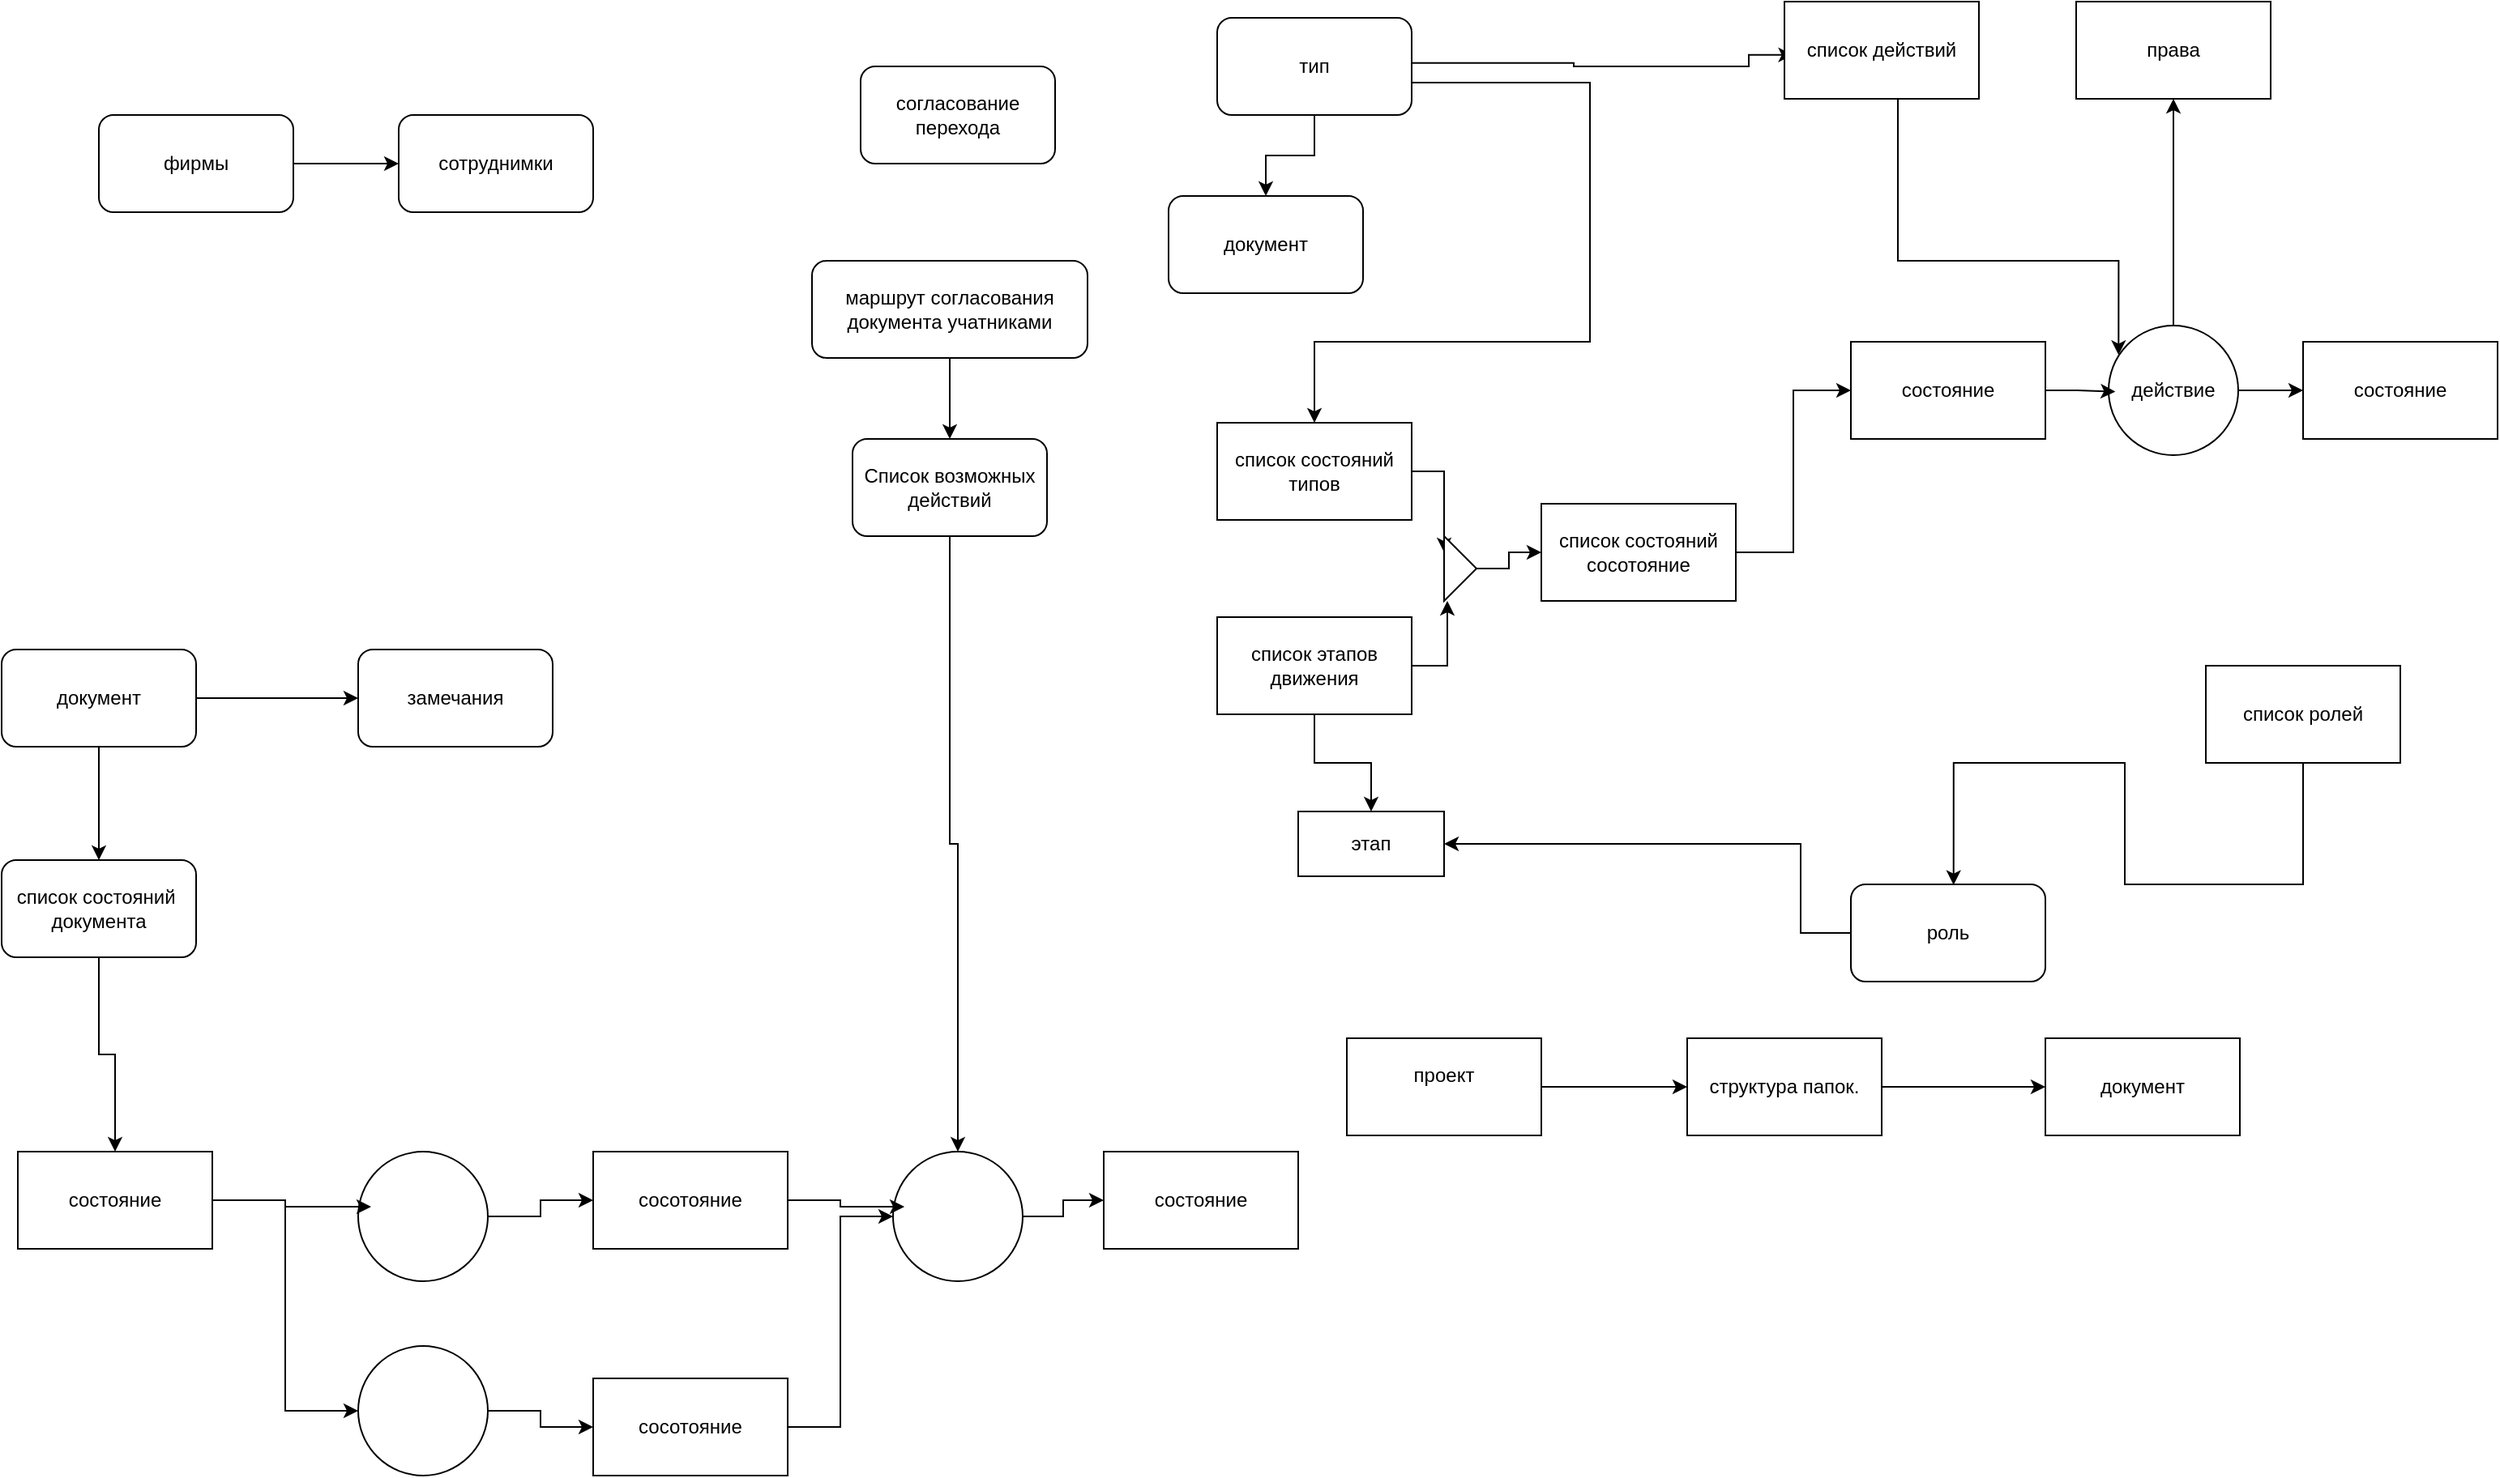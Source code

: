 <mxfile version="28.0.7">
  <diagram name="Страница — 1" id="YuecHtJD9jCJH30dawb4">
    <mxGraphModel dx="2688" dy="1676" grid="1" gridSize="10" guides="1" tooltips="1" connect="1" arrows="1" fold="1" page="1" pageScale="1" pageWidth="827" pageHeight="1169" math="0" shadow="0">
      <root>
        <mxCell id="0" />
        <mxCell id="1" parent="0" />
        <mxCell id="A6LfqUw76iS9w-nKXyQm-16" style="edgeStyle=orthogonalEdgeStyle;rounded=0;orthogonalLoop=1;jettySize=auto;html=1;" edge="1" parent="1" source="A6LfqUw76iS9w-nKXyQm-1" target="A6LfqUw76iS9w-nKXyQm-2">
          <mxGeometry relative="1" as="geometry" />
        </mxCell>
        <mxCell id="A6LfqUw76iS9w-nKXyQm-1" value="фирмы" style="rounded=1;whiteSpace=wrap;html=1;" vertex="1" parent="1">
          <mxGeometry x="100" y="110" width="120" height="60" as="geometry" />
        </mxCell>
        <mxCell id="A6LfqUw76iS9w-nKXyQm-2" value="сотруднимки" style="rounded=1;whiteSpace=wrap;html=1;" vertex="1" parent="1">
          <mxGeometry x="285" y="110" width="120" height="60" as="geometry" />
        </mxCell>
        <mxCell id="A6LfqUw76iS9w-nKXyQm-17" style="edgeStyle=orthogonalEdgeStyle;rounded=0;orthogonalLoop=1;jettySize=auto;html=1;entryX=0.5;entryY=0;entryDx=0;entryDy=0;" edge="1" parent="1" source="A6LfqUw76iS9w-nKXyQm-3" target="A6LfqUw76iS9w-nKXyQm-6">
          <mxGeometry relative="1" as="geometry" />
        </mxCell>
        <mxCell id="A6LfqUw76iS9w-nKXyQm-3" value="документ" style="rounded=1;whiteSpace=wrap;html=1;" vertex="1" parent="1">
          <mxGeometry x="40" y="440" width="120" height="60" as="geometry" />
        </mxCell>
        <mxCell id="A6LfqUw76iS9w-nKXyQm-28" value="" style="edgeStyle=orthogonalEdgeStyle;rounded=0;orthogonalLoop=1;jettySize=auto;html=1;" edge="1" parent="1" source="A6LfqUw76iS9w-nKXyQm-4" target="A6LfqUw76iS9w-nKXyQm-27">
          <mxGeometry relative="1" as="geometry" />
        </mxCell>
        <mxCell id="A6LfqUw76iS9w-nKXyQm-4" value="маршрут согласования документа учатниками" style="rounded=1;whiteSpace=wrap;html=1;" vertex="1" parent="1">
          <mxGeometry x="540" y="200" width="170" height="60" as="geometry" />
        </mxCell>
        <mxCell id="A6LfqUw76iS9w-nKXyQm-5" value="согласование перехода" style="rounded=1;whiteSpace=wrap;html=1;" vertex="1" parent="1">
          <mxGeometry x="570" y="80" width="120" height="60" as="geometry" />
        </mxCell>
        <mxCell id="A6LfqUw76iS9w-nKXyQm-26" style="edgeStyle=orthogonalEdgeStyle;rounded=0;orthogonalLoop=1;jettySize=auto;html=1;" edge="1" parent="1" source="A6LfqUw76iS9w-nKXyQm-6" target="A6LfqUw76iS9w-nKXyQm-7">
          <mxGeometry relative="1" as="geometry" />
        </mxCell>
        <mxCell id="A6LfqUw76iS9w-nKXyQm-6" value="&lt;div&gt;список состояний&amp;nbsp;&lt;/div&gt;&lt;div&gt;документа&lt;/div&gt;" style="rounded=1;whiteSpace=wrap;html=1;" vertex="1" parent="1">
          <mxGeometry x="40" y="570" width="120" height="60" as="geometry" />
        </mxCell>
        <mxCell id="A6LfqUw76iS9w-nKXyQm-23" style="edgeStyle=orthogonalEdgeStyle;rounded=0;orthogonalLoop=1;jettySize=auto;html=1;entryX=0;entryY=0.5;entryDx=0;entryDy=0;" edge="1" parent="1" source="A6LfqUw76iS9w-nKXyQm-7" target="A6LfqUw76iS9w-nKXyQm-22">
          <mxGeometry relative="1" as="geometry" />
        </mxCell>
        <mxCell id="A6LfqUw76iS9w-nKXyQm-7" value="состояние" style="rounded=0;whiteSpace=wrap;html=1;" vertex="1" parent="1">
          <mxGeometry x="50" y="750" width="120" height="60" as="geometry" />
        </mxCell>
        <mxCell id="A6LfqUw76iS9w-nKXyQm-8" value="сосотояние" style="rounded=0;whiteSpace=wrap;html=1;" vertex="1" parent="1">
          <mxGeometry x="405" y="750" width="120" height="60" as="geometry" />
        </mxCell>
        <mxCell id="A6LfqUw76iS9w-nKXyQm-9" value="состояние" style="rounded=0;whiteSpace=wrap;html=1;" vertex="1" parent="1">
          <mxGeometry x="720" y="750" width="120" height="60" as="geometry" />
        </mxCell>
        <mxCell id="A6LfqUw76iS9w-nKXyQm-13" style="edgeStyle=orthogonalEdgeStyle;rounded=0;orthogonalLoop=1;jettySize=auto;html=1;entryX=0;entryY=0.5;entryDx=0;entryDy=0;" edge="1" parent="1" source="A6LfqUw76iS9w-nKXyQm-10" target="A6LfqUw76iS9w-nKXyQm-8">
          <mxGeometry relative="1" as="geometry" />
        </mxCell>
        <mxCell id="A6LfqUw76iS9w-nKXyQm-10" value="" style="ellipse;whiteSpace=wrap;html=1;aspect=fixed;" vertex="1" parent="1">
          <mxGeometry x="260" y="750" width="80" height="80" as="geometry" />
        </mxCell>
        <mxCell id="A6LfqUw76iS9w-nKXyQm-15" style="edgeStyle=orthogonalEdgeStyle;rounded=0;orthogonalLoop=1;jettySize=auto;html=1;entryX=0;entryY=0.5;entryDx=0;entryDy=0;" edge="1" parent="1" source="A6LfqUw76iS9w-nKXyQm-11" target="A6LfqUw76iS9w-nKXyQm-9">
          <mxGeometry relative="1" as="geometry" />
        </mxCell>
        <mxCell id="A6LfqUw76iS9w-nKXyQm-11" value="" style="ellipse;whiteSpace=wrap;html=1;aspect=fixed;" vertex="1" parent="1">
          <mxGeometry x="590" y="750" width="80" height="80" as="geometry" />
        </mxCell>
        <mxCell id="A6LfqUw76iS9w-nKXyQm-12" style="edgeStyle=orthogonalEdgeStyle;rounded=0;orthogonalLoop=1;jettySize=auto;html=1;entryX=0.1;entryY=0.425;entryDx=0;entryDy=0;entryPerimeter=0;" edge="1" parent="1" source="A6LfqUw76iS9w-nKXyQm-7" target="A6LfqUw76iS9w-nKXyQm-10">
          <mxGeometry relative="1" as="geometry" />
        </mxCell>
        <mxCell id="A6LfqUw76iS9w-nKXyQm-14" style="edgeStyle=orthogonalEdgeStyle;rounded=0;orthogonalLoop=1;jettySize=auto;html=1;entryX=0.088;entryY=0.425;entryDx=0;entryDy=0;entryPerimeter=0;" edge="1" parent="1" source="A6LfqUw76iS9w-nKXyQm-8" target="A6LfqUw76iS9w-nKXyQm-11">
          <mxGeometry relative="1" as="geometry" />
        </mxCell>
        <mxCell id="A6LfqUw76iS9w-nKXyQm-19" style="edgeStyle=orthogonalEdgeStyle;rounded=0;orthogonalLoop=1;jettySize=auto;html=1;entryX=0;entryY=0.5;entryDx=0;entryDy=0;" edge="1" parent="1" source="A6LfqUw76iS9w-nKXyQm-3" target="A6LfqUw76iS9w-nKXyQm-20">
          <mxGeometry relative="1" as="geometry">
            <mxPoint x="230" y="485" as="targetPoint" />
          </mxGeometry>
        </mxCell>
        <mxCell id="A6LfqUw76iS9w-nKXyQm-20" value="замечания" style="rounded=1;whiteSpace=wrap;html=1;" vertex="1" parent="1">
          <mxGeometry x="260" y="440" width="120" height="60" as="geometry" />
        </mxCell>
        <mxCell id="A6LfqUw76iS9w-nKXyQm-25" style="edgeStyle=orthogonalEdgeStyle;rounded=0;orthogonalLoop=1;jettySize=auto;html=1;entryX=0;entryY=0.5;entryDx=0;entryDy=0;" edge="1" parent="1" source="A6LfqUw76iS9w-nKXyQm-21" target="A6LfqUw76iS9w-nKXyQm-11">
          <mxGeometry relative="1" as="geometry" />
        </mxCell>
        <mxCell id="A6LfqUw76iS9w-nKXyQm-21" value="сосотояние" style="rounded=0;whiteSpace=wrap;html=1;" vertex="1" parent="1">
          <mxGeometry x="405" y="890" width="120" height="60" as="geometry" />
        </mxCell>
        <mxCell id="A6LfqUw76iS9w-nKXyQm-24" style="edgeStyle=orthogonalEdgeStyle;rounded=0;orthogonalLoop=1;jettySize=auto;html=1;" edge="1" parent="1" source="A6LfqUw76iS9w-nKXyQm-22" target="A6LfqUw76iS9w-nKXyQm-21">
          <mxGeometry relative="1" as="geometry" />
        </mxCell>
        <mxCell id="A6LfqUw76iS9w-nKXyQm-22" value="" style="ellipse;whiteSpace=wrap;html=1;aspect=fixed;" vertex="1" parent="1">
          <mxGeometry x="260" y="870" width="80" height="80" as="geometry" />
        </mxCell>
        <mxCell id="A6LfqUw76iS9w-nKXyQm-29" style="edgeStyle=orthogonalEdgeStyle;rounded=0;orthogonalLoop=1;jettySize=auto;html=1;" edge="1" parent="1" source="A6LfqUw76iS9w-nKXyQm-27" target="A6LfqUw76iS9w-nKXyQm-11">
          <mxGeometry relative="1" as="geometry" />
        </mxCell>
        <mxCell id="A6LfqUw76iS9w-nKXyQm-27" value="Список возможных действий" style="whiteSpace=wrap;html=1;rounded=1;" vertex="1" parent="1">
          <mxGeometry x="565" y="310" width="120" height="60" as="geometry" />
        </mxCell>
        <mxCell id="A6LfqUw76iS9w-nKXyQm-35" style="edgeStyle=orthogonalEdgeStyle;rounded=0;orthogonalLoop=1;jettySize=auto;html=1;entryX=0;entryY=0.5;entryDx=0;entryDy=0;" edge="1" parent="1" source="A6LfqUw76iS9w-nKXyQm-30" target="A6LfqUw76iS9w-nKXyQm-34">
          <mxGeometry relative="1" as="geometry" />
        </mxCell>
        <mxCell id="A6LfqUw76iS9w-nKXyQm-30" value="действие" style="ellipse;whiteSpace=wrap;html=1;aspect=fixed;" vertex="1" parent="1">
          <mxGeometry x="1340" y="240" width="80" height="80" as="geometry" />
        </mxCell>
        <mxCell id="A6LfqUw76iS9w-nKXyQm-53" style="edgeStyle=orthogonalEdgeStyle;rounded=0;orthogonalLoop=1;jettySize=auto;html=1;entryX=0;entryY=0.5;entryDx=0;entryDy=0;" edge="1" parent="1" source="A6LfqUw76iS9w-nKXyQm-31" target="A6LfqUw76iS9w-nKXyQm-39">
          <mxGeometry relative="1" as="geometry" />
        </mxCell>
        <mxCell id="A6LfqUw76iS9w-nKXyQm-31" value="список состояний&lt;br&gt;сосотояние" style="rounded=0;whiteSpace=wrap;html=1;" vertex="1" parent="1">
          <mxGeometry x="990" y="350" width="120" height="60" as="geometry" />
        </mxCell>
        <mxCell id="A6LfqUw76iS9w-nKXyQm-33" value="права" style="rounded=0;whiteSpace=wrap;html=1;" vertex="1" parent="1">
          <mxGeometry x="1320" y="40" width="120" height="60" as="geometry" />
        </mxCell>
        <mxCell id="A6LfqUw76iS9w-nKXyQm-34" value="состояние" style="rounded=0;whiteSpace=wrap;html=1;" vertex="1" parent="1">
          <mxGeometry x="1460" y="250" width="120" height="60" as="geometry" />
        </mxCell>
        <mxCell id="A6LfqUw76iS9w-nKXyQm-36" style="edgeStyle=orthogonalEdgeStyle;rounded=0;orthogonalLoop=1;jettySize=auto;html=1;entryX=0.5;entryY=1;entryDx=0;entryDy=0;" edge="1" parent="1" source="A6LfqUw76iS9w-nKXyQm-30" target="A6LfqUw76iS9w-nKXyQm-33">
          <mxGeometry relative="1" as="geometry" />
        </mxCell>
        <mxCell id="A6LfqUw76iS9w-nKXyQm-39" value="состояние" style="rounded=0;whiteSpace=wrap;html=1;" vertex="1" parent="1">
          <mxGeometry x="1181" y="250" width="120" height="60" as="geometry" />
        </mxCell>
        <mxCell id="A6LfqUw76iS9w-nKXyQm-42" style="edgeStyle=orthogonalEdgeStyle;rounded=0;orthogonalLoop=1;jettySize=auto;html=1;exitX=1;exitY=0.5;exitDx=0;exitDy=0;entryX=0.5;entryY=0;entryDx=0;entryDy=0;" edge="1" parent="1" source="A6LfqUw76iS9w-nKXyQm-43" target="A6LfqUw76iS9w-nKXyQm-45">
          <mxGeometry relative="1" as="geometry">
            <mxPoint x="830" y="380" as="targetPoint" />
            <Array as="points">
              <mxPoint x="1020" y="90" />
              <mxPoint x="1020" y="250" />
              <mxPoint x="850" y="250" />
            </Array>
          </mxGeometry>
        </mxCell>
        <mxCell id="A6LfqUw76iS9w-nKXyQm-41" value="документ" style="rounded=1;whiteSpace=wrap;html=1;" vertex="1" parent="1">
          <mxGeometry x="760" y="160" width="120" height="60" as="geometry" />
        </mxCell>
        <mxCell id="A6LfqUw76iS9w-nKXyQm-44" style="edgeStyle=orthogonalEdgeStyle;rounded=0;orthogonalLoop=1;jettySize=auto;html=1;" edge="1" parent="1" source="A6LfqUw76iS9w-nKXyQm-43" target="A6LfqUw76iS9w-nKXyQm-41">
          <mxGeometry relative="1" as="geometry" />
        </mxCell>
        <mxCell id="A6LfqUw76iS9w-nKXyQm-55" style="edgeStyle=orthogonalEdgeStyle;rounded=0;orthogonalLoop=1;jettySize=auto;html=1;entryX=0.044;entryY=0.549;entryDx=0;entryDy=0;entryPerimeter=0;" edge="1" parent="1" target="A6LfqUw76iS9w-nKXyQm-67">
          <mxGeometry relative="1" as="geometry">
            <mxPoint x="1118.08" y="35.12" as="targetPoint" />
            <mxPoint x="840" y="77.88" as="sourcePoint" />
            <Array as="points">
              <mxPoint x="1010" y="78" />
              <mxPoint x="1010" y="80" />
              <mxPoint x="1118" y="80" />
              <mxPoint x="1118" y="73" />
            </Array>
          </mxGeometry>
        </mxCell>
        <mxCell id="A6LfqUw76iS9w-nKXyQm-43" value="тип" style="rounded=1;whiteSpace=wrap;html=1;" vertex="1" parent="1">
          <mxGeometry x="790" y="50" width="120" height="60" as="geometry" />
        </mxCell>
        <mxCell id="A6LfqUw76iS9w-nKXyQm-49" style="edgeStyle=orthogonalEdgeStyle;rounded=0;orthogonalLoop=1;jettySize=auto;html=1;entryX=0;entryY=0.25;entryDx=0;entryDy=0;" edge="1" parent="1" source="A6LfqUw76iS9w-nKXyQm-45" target="A6LfqUw76iS9w-nKXyQm-47">
          <mxGeometry relative="1" as="geometry" />
        </mxCell>
        <mxCell id="A6LfqUw76iS9w-nKXyQm-45" value="список состояний типов" style="rounded=0;whiteSpace=wrap;html=1;" vertex="1" parent="1">
          <mxGeometry x="790" y="300" width="120" height="60" as="geometry" />
        </mxCell>
        <mxCell id="A6LfqUw76iS9w-nKXyQm-58" value="" style="edgeStyle=orthogonalEdgeStyle;rounded=0;orthogonalLoop=1;jettySize=auto;html=1;" edge="1" parent="1" source="A6LfqUw76iS9w-nKXyQm-46" target="A6LfqUw76iS9w-nKXyQm-57">
          <mxGeometry relative="1" as="geometry" />
        </mxCell>
        <mxCell id="A6LfqUw76iS9w-nKXyQm-46" value="список этапов движения" style="rounded=0;whiteSpace=wrap;html=1;" vertex="1" parent="1">
          <mxGeometry x="790" y="420" width="120" height="60" as="geometry" />
        </mxCell>
        <mxCell id="A6LfqUw76iS9w-nKXyQm-48" style="edgeStyle=orthogonalEdgeStyle;rounded=0;orthogonalLoop=1;jettySize=auto;html=1;" edge="1" parent="1" source="A6LfqUw76iS9w-nKXyQm-47" target="A6LfqUw76iS9w-nKXyQm-31">
          <mxGeometry relative="1" as="geometry" />
        </mxCell>
        <mxCell id="A6LfqUw76iS9w-nKXyQm-47" value="" style="triangle;whiteSpace=wrap;html=1;" vertex="1" parent="1">
          <mxGeometry x="930" y="370" width="20" height="40" as="geometry" />
        </mxCell>
        <mxCell id="A6LfqUw76iS9w-nKXyQm-51" style="edgeStyle=orthogonalEdgeStyle;rounded=0;orthogonalLoop=1;jettySize=auto;html=1;entryX=0.1;entryY=1;entryDx=0;entryDy=0;entryPerimeter=0;" edge="1" parent="1" source="A6LfqUw76iS9w-nKXyQm-46" target="A6LfqUw76iS9w-nKXyQm-47">
          <mxGeometry relative="1" as="geometry" />
        </mxCell>
        <mxCell id="A6LfqUw76iS9w-nKXyQm-52" style="edgeStyle=orthogonalEdgeStyle;rounded=0;orthogonalLoop=1;jettySize=auto;html=1;entryX=0.052;entryY=0.51;entryDx=0;entryDy=0;entryPerimeter=0;" edge="1" parent="1" source="A6LfqUw76iS9w-nKXyQm-39" target="A6LfqUw76iS9w-nKXyQm-30">
          <mxGeometry relative="1" as="geometry" />
        </mxCell>
        <mxCell id="A6LfqUw76iS9w-nKXyQm-57" value="этап" style="whiteSpace=wrap;html=1;rounded=0;" vertex="1" parent="1">
          <mxGeometry x="840" y="540" width="90" height="40" as="geometry" />
        </mxCell>
        <mxCell id="A6LfqUw76iS9w-nKXyQm-60" style="edgeStyle=orthogonalEdgeStyle;rounded=0;orthogonalLoop=1;jettySize=auto;html=1;entryX=1;entryY=0.5;entryDx=0;entryDy=0;exitX=0;exitY=0.5;exitDx=0;exitDy=0;" edge="1" parent="1" source="A6LfqUw76iS9w-nKXyQm-65" target="A6LfqUw76iS9w-nKXyQm-57">
          <mxGeometry relative="1" as="geometry">
            <mxPoint x="1191" y="530" as="sourcePoint" />
            <Array as="points">
              <mxPoint x="1150" y="615" />
              <mxPoint x="1150" y="560" />
            </Array>
          </mxGeometry>
        </mxCell>
        <mxCell id="A6LfqUw76iS9w-nKXyQm-64" value="" style="edgeStyle=orthogonalEdgeStyle;rounded=0;orthogonalLoop=1;jettySize=auto;html=1;entryX=0.528;entryY=0.006;entryDx=0;entryDy=0;entryPerimeter=0;" edge="1" parent="1" source="A6LfqUw76iS9w-nKXyQm-62" target="A6LfqUw76iS9w-nKXyQm-65">
          <mxGeometry relative="1" as="geometry">
            <mxPoint x="1460" y="590" as="targetPoint" />
            <Array as="points">
              <mxPoint x="1460" y="585" />
              <mxPoint x="1350" y="585" />
              <mxPoint x="1350" y="510" />
            </Array>
          </mxGeometry>
        </mxCell>
        <mxCell id="A6LfqUw76iS9w-nKXyQm-62" value="список ролей" style="rounded=0;whiteSpace=wrap;html=1;" vertex="1" parent="1">
          <mxGeometry x="1400" y="450" width="120" height="60" as="geometry" />
        </mxCell>
        <mxCell id="A6LfqUw76iS9w-nKXyQm-65" value="роль" style="rounded=1;whiteSpace=wrap;html=1;" vertex="1" parent="1">
          <mxGeometry x="1181" y="585" width="120" height="60" as="geometry" />
        </mxCell>
        <mxCell id="A6LfqUw76iS9w-nKXyQm-70" value="" style="edgeStyle=orthogonalEdgeStyle;rounded=0;orthogonalLoop=1;jettySize=auto;html=1;" edge="1" parent="1" source="A6LfqUw76iS9w-nKXyQm-66" target="A6LfqUw76iS9w-nKXyQm-69">
          <mxGeometry relative="1" as="geometry" />
        </mxCell>
        <mxCell id="A6LfqUw76iS9w-nKXyQm-66" value="&lt;div&gt;проект&lt;/div&gt;&lt;div&gt;&lt;br&gt;&lt;/div&gt;" style="rounded=0;whiteSpace=wrap;html=1;" vertex="1" parent="1">
          <mxGeometry x="870" y="680" width="120" height="60" as="geometry" />
        </mxCell>
        <mxCell id="A6LfqUw76iS9w-nKXyQm-67" value="список действий" style="rounded=0;whiteSpace=wrap;html=1;" vertex="1" parent="1">
          <mxGeometry x="1140" y="40" width="120" height="60" as="geometry" />
        </mxCell>
        <mxCell id="A6LfqUw76iS9w-nKXyQm-68" style="edgeStyle=orthogonalEdgeStyle;rounded=0;orthogonalLoop=1;jettySize=auto;html=1;entryX=0.077;entryY=0.227;entryDx=0;entryDy=0;entryPerimeter=0;" edge="1" parent="1" source="A6LfqUw76iS9w-nKXyQm-67" target="A6LfqUw76iS9w-nKXyQm-30">
          <mxGeometry relative="1" as="geometry">
            <Array as="points">
              <mxPoint x="1210" y="200" />
              <mxPoint x="1346" y="200" />
            </Array>
          </mxGeometry>
        </mxCell>
        <mxCell id="A6LfqUw76iS9w-nKXyQm-72" value="" style="edgeStyle=orthogonalEdgeStyle;rounded=0;orthogonalLoop=1;jettySize=auto;html=1;" edge="1" parent="1" source="A6LfqUw76iS9w-nKXyQm-69" target="A6LfqUw76iS9w-nKXyQm-71">
          <mxGeometry relative="1" as="geometry" />
        </mxCell>
        <mxCell id="A6LfqUw76iS9w-nKXyQm-69" value="структура папок." style="whiteSpace=wrap;html=1;rounded=0;" vertex="1" parent="1">
          <mxGeometry x="1080" y="680" width="120" height="60" as="geometry" />
        </mxCell>
        <mxCell id="A6LfqUw76iS9w-nKXyQm-71" value="документ" style="whiteSpace=wrap;html=1;rounded=0;" vertex="1" parent="1">
          <mxGeometry x="1301" y="680" width="120" height="60" as="geometry" />
        </mxCell>
      </root>
    </mxGraphModel>
  </diagram>
</mxfile>
